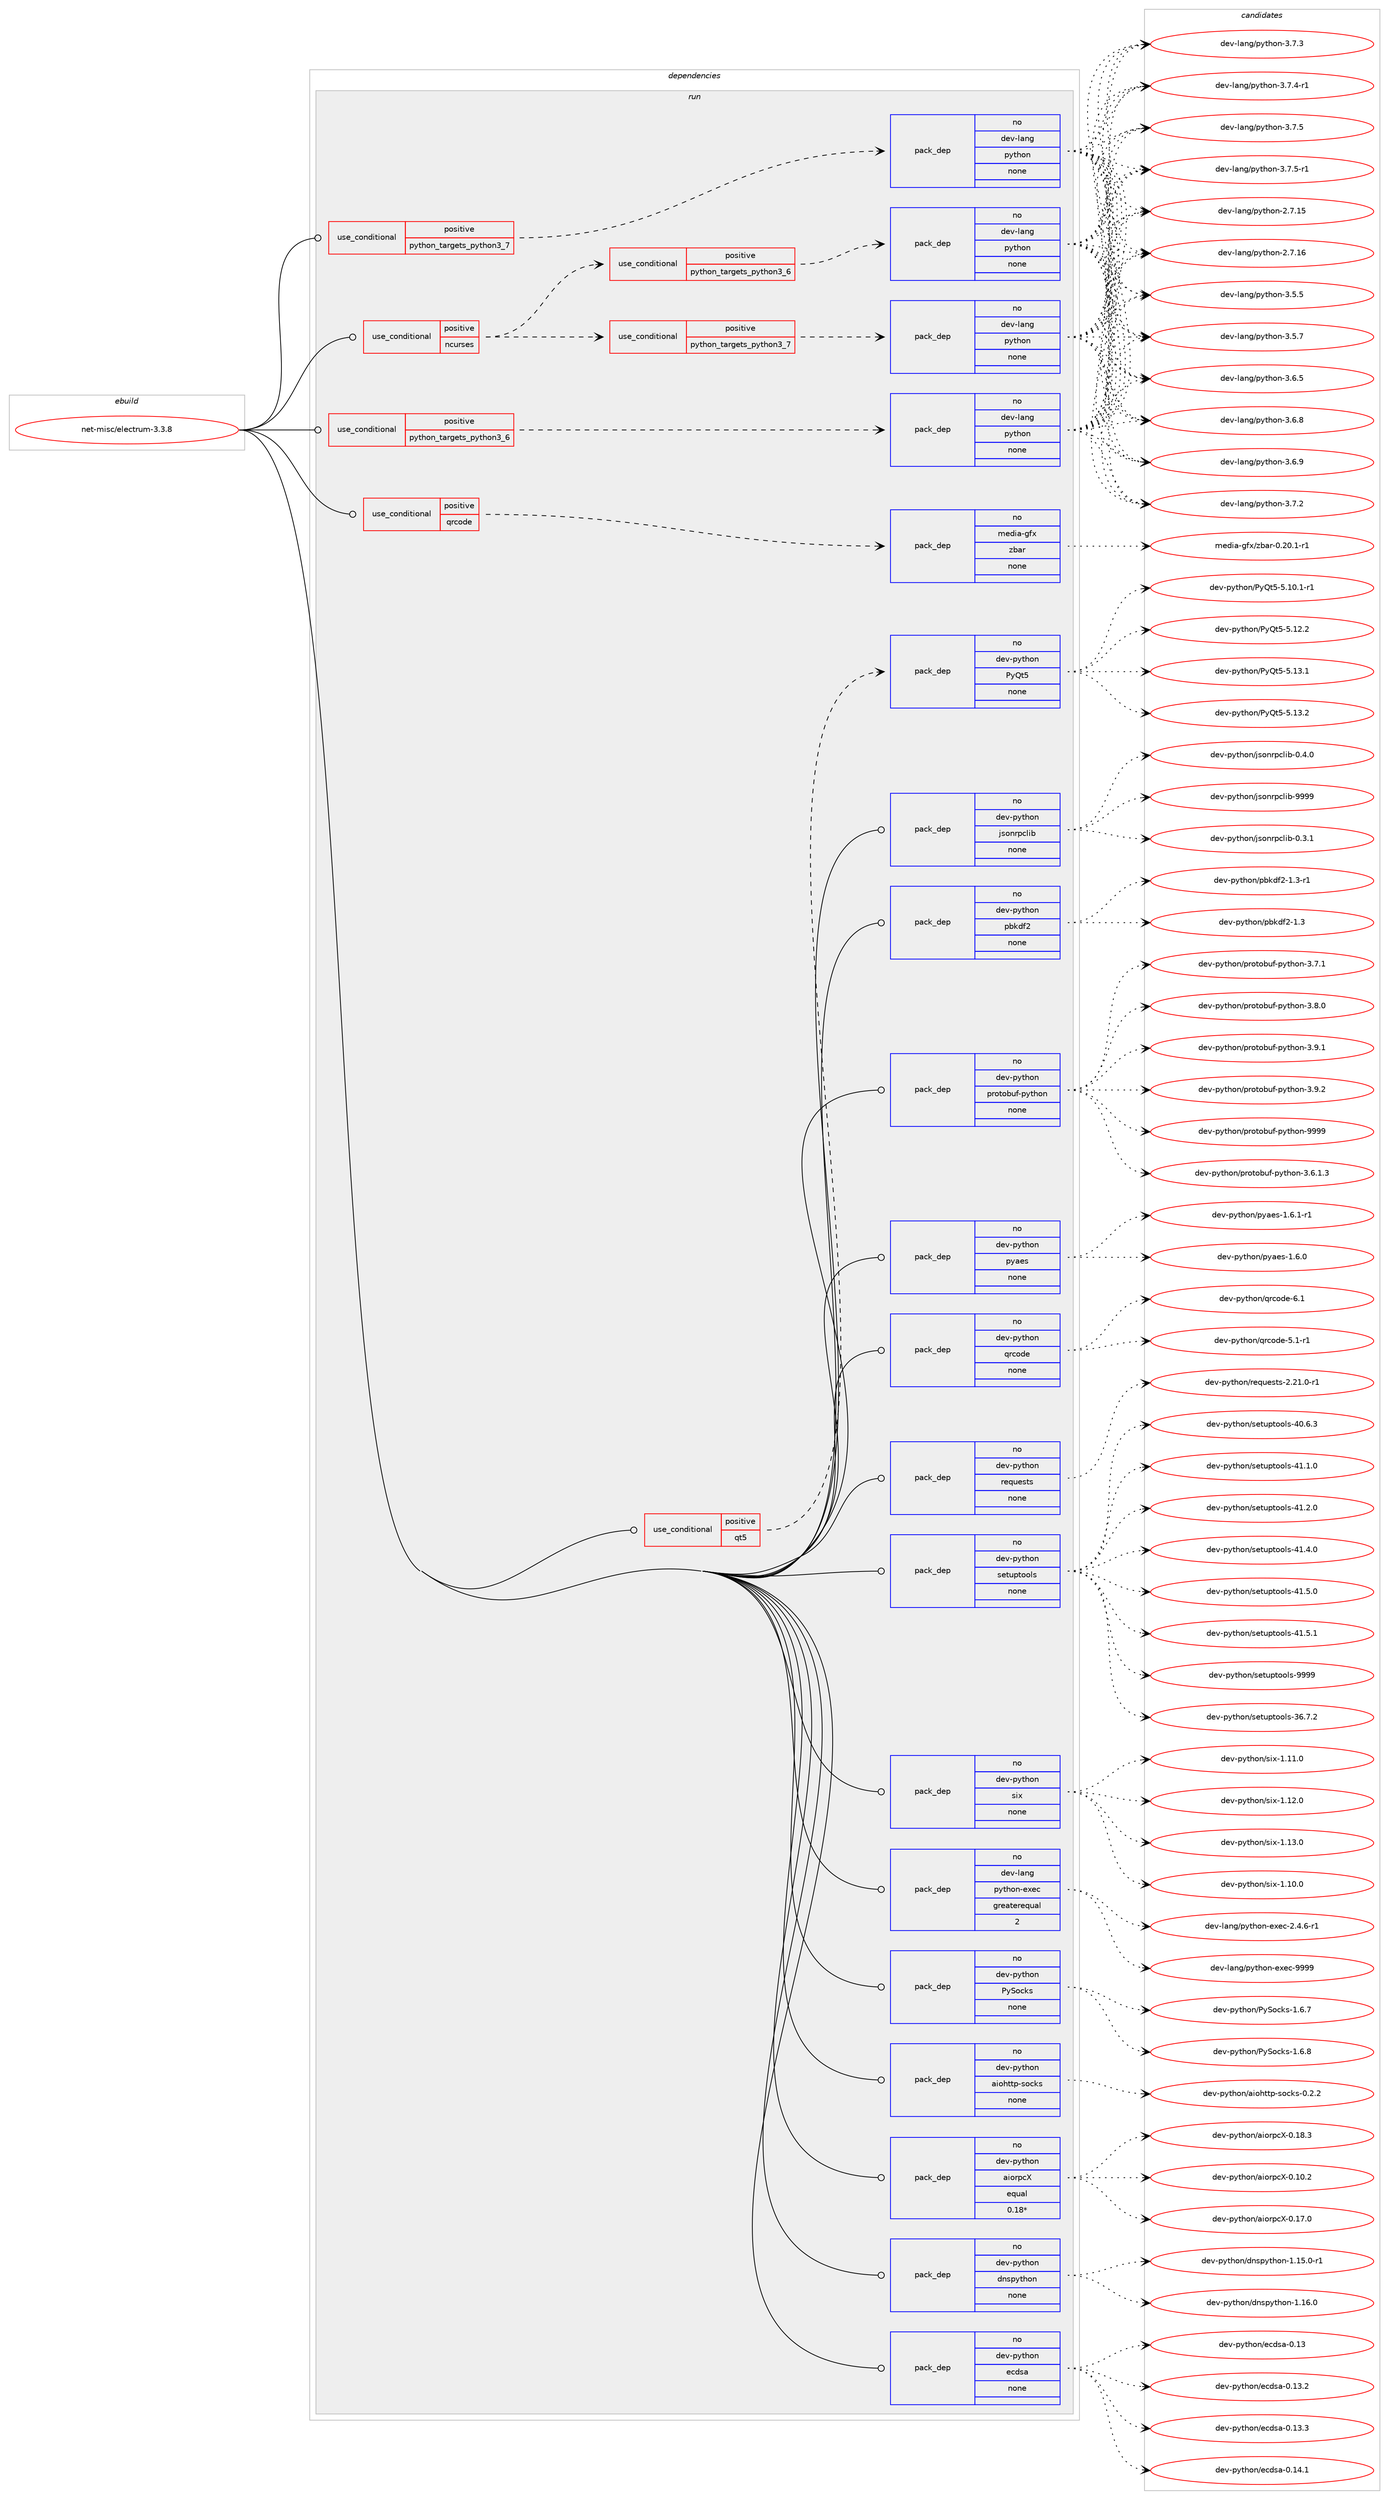 digraph prolog {

# *************
# Graph options
# *************

newrank=true;
concentrate=true;
compound=true;
graph [rankdir=LR,fontname=Helvetica,fontsize=10,ranksep=1.5];#, ranksep=2.5, nodesep=0.2];
edge  [arrowhead=vee];
node  [fontname=Helvetica,fontsize=10];

# **********
# The ebuild
# **********

subgraph cluster_leftcol {
color=gray;
rank=same;
label=<<i>ebuild</i>>;
id [label="net-misc/electrum-3.3.8", color=red, width=4, href="../net-misc/electrum-3.3.8.svg"];
}

# ****************
# The dependencies
# ****************

subgraph cluster_midcol {
color=gray;
label=<<i>dependencies</i>>;
subgraph cluster_compile {
fillcolor="#eeeeee";
style=filled;
label=<<i>compile</i>>;
}
subgraph cluster_compileandrun {
fillcolor="#eeeeee";
style=filled;
label=<<i>compile and run</i>>;
}
subgraph cluster_run {
fillcolor="#eeeeee";
style=filled;
label=<<i>run</i>>;
subgraph cond203064 {
dependency832734 [label=<<TABLE BORDER="0" CELLBORDER="1" CELLSPACING="0" CELLPADDING="4"><TR><TD ROWSPAN="3" CELLPADDING="10">use_conditional</TD></TR><TR><TD>positive</TD></TR><TR><TD>ncurses</TD></TR></TABLE>>, shape=none, color=red];
subgraph cond203065 {
dependency832735 [label=<<TABLE BORDER="0" CELLBORDER="1" CELLSPACING="0" CELLPADDING="4"><TR><TD ROWSPAN="3" CELLPADDING="10">use_conditional</TD></TR><TR><TD>positive</TD></TR><TR><TD>python_targets_python3_6</TD></TR></TABLE>>, shape=none, color=red];
subgraph pack615063 {
dependency832736 [label=<<TABLE BORDER="0" CELLBORDER="1" CELLSPACING="0" CELLPADDING="4" WIDTH="220"><TR><TD ROWSPAN="6" CELLPADDING="30">pack_dep</TD></TR><TR><TD WIDTH="110">no</TD></TR><TR><TD>dev-lang</TD></TR><TR><TD>python</TD></TR><TR><TD>none</TD></TR><TR><TD></TD></TR></TABLE>>, shape=none, color=blue];
}
dependency832735:e -> dependency832736:w [weight=20,style="dashed",arrowhead="vee"];
}
dependency832734:e -> dependency832735:w [weight=20,style="dashed",arrowhead="vee"];
subgraph cond203066 {
dependency832737 [label=<<TABLE BORDER="0" CELLBORDER="1" CELLSPACING="0" CELLPADDING="4"><TR><TD ROWSPAN="3" CELLPADDING="10">use_conditional</TD></TR><TR><TD>positive</TD></TR><TR><TD>python_targets_python3_7</TD></TR></TABLE>>, shape=none, color=red];
subgraph pack615064 {
dependency832738 [label=<<TABLE BORDER="0" CELLBORDER="1" CELLSPACING="0" CELLPADDING="4" WIDTH="220"><TR><TD ROWSPAN="6" CELLPADDING="30">pack_dep</TD></TR><TR><TD WIDTH="110">no</TD></TR><TR><TD>dev-lang</TD></TR><TR><TD>python</TD></TR><TR><TD>none</TD></TR><TR><TD></TD></TR></TABLE>>, shape=none, color=blue];
}
dependency832737:e -> dependency832738:w [weight=20,style="dashed",arrowhead="vee"];
}
dependency832734:e -> dependency832737:w [weight=20,style="dashed",arrowhead="vee"];
}
id:e -> dependency832734:w [weight=20,style="solid",arrowhead="odot"];
subgraph cond203067 {
dependency832739 [label=<<TABLE BORDER="0" CELLBORDER="1" CELLSPACING="0" CELLPADDING="4"><TR><TD ROWSPAN="3" CELLPADDING="10">use_conditional</TD></TR><TR><TD>positive</TD></TR><TR><TD>python_targets_python3_6</TD></TR></TABLE>>, shape=none, color=red];
subgraph pack615065 {
dependency832740 [label=<<TABLE BORDER="0" CELLBORDER="1" CELLSPACING="0" CELLPADDING="4" WIDTH="220"><TR><TD ROWSPAN="6" CELLPADDING="30">pack_dep</TD></TR><TR><TD WIDTH="110">no</TD></TR><TR><TD>dev-lang</TD></TR><TR><TD>python</TD></TR><TR><TD>none</TD></TR><TR><TD></TD></TR></TABLE>>, shape=none, color=blue];
}
dependency832739:e -> dependency832740:w [weight=20,style="dashed",arrowhead="vee"];
}
id:e -> dependency832739:w [weight=20,style="solid",arrowhead="odot"];
subgraph cond203068 {
dependency832741 [label=<<TABLE BORDER="0" CELLBORDER="1" CELLSPACING="0" CELLPADDING="4"><TR><TD ROWSPAN="3" CELLPADDING="10">use_conditional</TD></TR><TR><TD>positive</TD></TR><TR><TD>python_targets_python3_7</TD></TR></TABLE>>, shape=none, color=red];
subgraph pack615066 {
dependency832742 [label=<<TABLE BORDER="0" CELLBORDER="1" CELLSPACING="0" CELLPADDING="4" WIDTH="220"><TR><TD ROWSPAN="6" CELLPADDING="30">pack_dep</TD></TR><TR><TD WIDTH="110">no</TD></TR><TR><TD>dev-lang</TD></TR><TR><TD>python</TD></TR><TR><TD>none</TD></TR><TR><TD></TD></TR></TABLE>>, shape=none, color=blue];
}
dependency832741:e -> dependency832742:w [weight=20,style="dashed",arrowhead="vee"];
}
id:e -> dependency832741:w [weight=20,style="solid",arrowhead="odot"];
subgraph cond203069 {
dependency832743 [label=<<TABLE BORDER="0" CELLBORDER="1" CELLSPACING="0" CELLPADDING="4"><TR><TD ROWSPAN="3" CELLPADDING="10">use_conditional</TD></TR><TR><TD>positive</TD></TR><TR><TD>qrcode</TD></TR></TABLE>>, shape=none, color=red];
subgraph pack615067 {
dependency832744 [label=<<TABLE BORDER="0" CELLBORDER="1" CELLSPACING="0" CELLPADDING="4" WIDTH="220"><TR><TD ROWSPAN="6" CELLPADDING="30">pack_dep</TD></TR><TR><TD WIDTH="110">no</TD></TR><TR><TD>media-gfx</TD></TR><TR><TD>zbar</TD></TR><TR><TD>none</TD></TR><TR><TD></TD></TR></TABLE>>, shape=none, color=blue];
}
dependency832743:e -> dependency832744:w [weight=20,style="dashed",arrowhead="vee"];
}
id:e -> dependency832743:w [weight=20,style="solid",arrowhead="odot"];
subgraph cond203070 {
dependency832745 [label=<<TABLE BORDER="0" CELLBORDER="1" CELLSPACING="0" CELLPADDING="4"><TR><TD ROWSPAN="3" CELLPADDING="10">use_conditional</TD></TR><TR><TD>positive</TD></TR><TR><TD>qt5</TD></TR></TABLE>>, shape=none, color=red];
subgraph pack615068 {
dependency832746 [label=<<TABLE BORDER="0" CELLBORDER="1" CELLSPACING="0" CELLPADDING="4" WIDTH="220"><TR><TD ROWSPAN="6" CELLPADDING="30">pack_dep</TD></TR><TR><TD WIDTH="110">no</TD></TR><TR><TD>dev-python</TD></TR><TR><TD>PyQt5</TD></TR><TR><TD>none</TD></TR><TR><TD></TD></TR></TABLE>>, shape=none, color=blue];
}
dependency832745:e -> dependency832746:w [weight=20,style="dashed",arrowhead="vee"];
}
id:e -> dependency832745:w [weight=20,style="solid",arrowhead="odot"];
subgraph pack615069 {
dependency832747 [label=<<TABLE BORDER="0" CELLBORDER="1" CELLSPACING="0" CELLPADDING="4" WIDTH="220"><TR><TD ROWSPAN="6" CELLPADDING="30">pack_dep</TD></TR><TR><TD WIDTH="110">no</TD></TR><TR><TD>dev-lang</TD></TR><TR><TD>python-exec</TD></TR><TR><TD>greaterequal</TD></TR><TR><TD>2</TD></TR></TABLE>>, shape=none, color=blue];
}
id:e -> dependency832747:w [weight=20,style="solid",arrowhead="odot"];
subgraph pack615070 {
dependency832748 [label=<<TABLE BORDER="0" CELLBORDER="1" CELLSPACING="0" CELLPADDING="4" WIDTH="220"><TR><TD ROWSPAN="6" CELLPADDING="30">pack_dep</TD></TR><TR><TD WIDTH="110">no</TD></TR><TR><TD>dev-python</TD></TR><TR><TD>PySocks</TD></TR><TR><TD>none</TD></TR><TR><TD></TD></TR></TABLE>>, shape=none, color=blue];
}
id:e -> dependency832748:w [weight=20,style="solid",arrowhead="odot"];
subgraph pack615071 {
dependency832749 [label=<<TABLE BORDER="0" CELLBORDER="1" CELLSPACING="0" CELLPADDING="4" WIDTH="220"><TR><TD ROWSPAN="6" CELLPADDING="30">pack_dep</TD></TR><TR><TD WIDTH="110">no</TD></TR><TR><TD>dev-python</TD></TR><TR><TD>aiohttp-socks</TD></TR><TR><TD>none</TD></TR><TR><TD></TD></TR></TABLE>>, shape=none, color=blue];
}
id:e -> dependency832749:w [weight=20,style="solid",arrowhead="odot"];
subgraph pack615072 {
dependency832750 [label=<<TABLE BORDER="0" CELLBORDER="1" CELLSPACING="0" CELLPADDING="4" WIDTH="220"><TR><TD ROWSPAN="6" CELLPADDING="30">pack_dep</TD></TR><TR><TD WIDTH="110">no</TD></TR><TR><TD>dev-python</TD></TR><TR><TD>aiorpcX</TD></TR><TR><TD>equal</TD></TR><TR><TD>0.18*</TD></TR></TABLE>>, shape=none, color=blue];
}
id:e -> dependency832750:w [weight=20,style="solid",arrowhead="odot"];
subgraph pack615073 {
dependency832751 [label=<<TABLE BORDER="0" CELLBORDER="1" CELLSPACING="0" CELLPADDING="4" WIDTH="220"><TR><TD ROWSPAN="6" CELLPADDING="30">pack_dep</TD></TR><TR><TD WIDTH="110">no</TD></TR><TR><TD>dev-python</TD></TR><TR><TD>dnspython</TD></TR><TR><TD>none</TD></TR><TR><TD></TD></TR></TABLE>>, shape=none, color=blue];
}
id:e -> dependency832751:w [weight=20,style="solid",arrowhead="odot"];
subgraph pack615074 {
dependency832752 [label=<<TABLE BORDER="0" CELLBORDER="1" CELLSPACING="0" CELLPADDING="4" WIDTH="220"><TR><TD ROWSPAN="6" CELLPADDING="30">pack_dep</TD></TR><TR><TD WIDTH="110">no</TD></TR><TR><TD>dev-python</TD></TR><TR><TD>ecdsa</TD></TR><TR><TD>none</TD></TR><TR><TD></TD></TR></TABLE>>, shape=none, color=blue];
}
id:e -> dependency832752:w [weight=20,style="solid",arrowhead="odot"];
subgraph pack615075 {
dependency832753 [label=<<TABLE BORDER="0" CELLBORDER="1" CELLSPACING="0" CELLPADDING="4" WIDTH="220"><TR><TD ROWSPAN="6" CELLPADDING="30">pack_dep</TD></TR><TR><TD WIDTH="110">no</TD></TR><TR><TD>dev-python</TD></TR><TR><TD>jsonrpclib</TD></TR><TR><TD>none</TD></TR><TR><TD></TD></TR></TABLE>>, shape=none, color=blue];
}
id:e -> dependency832753:w [weight=20,style="solid",arrowhead="odot"];
subgraph pack615076 {
dependency832754 [label=<<TABLE BORDER="0" CELLBORDER="1" CELLSPACING="0" CELLPADDING="4" WIDTH="220"><TR><TD ROWSPAN="6" CELLPADDING="30">pack_dep</TD></TR><TR><TD WIDTH="110">no</TD></TR><TR><TD>dev-python</TD></TR><TR><TD>pbkdf2</TD></TR><TR><TD>none</TD></TR><TR><TD></TD></TR></TABLE>>, shape=none, color=blue];
}
id:e -> dependency832754:w [weight=20,style="solid",arrowhead="odot"];
subgraph pack615077 {
dependency832755 [label=<<TABLE BORDER="0" CELLBORDER="1" CELLSPACING="0" CELLPADDING="4" WIDTH="220"><TR><TD ROWSPAN="6" CELLPADDING="30">pack_dep</TD></TR><TR><TD WIDTH="110">no</TD></TR><TR><TD>dev-python</TD></TR><TR><TD>protobuf-python</TD></TR><TR><TD>none</TD></TR><TR><TD></TD></TR></TABLE>>, shape=none, color=blue];
}
id:e -> dependency832755:w [weight=20,style="solid",arrowhead="odot"];
subgraph pack615078 {
dependency832756 [label=<<TABLE BORDER="0" CELLBORDER="1" CELLSPACING="0" CELLPADDING="4" WIDTH="220"><TR><TD ROWSPAN="6" CELLPADDING="30">pack_dep</TD></TR><TR><TD WIDTH="110">no</TD></TR><TR><TD>dev-python</TD></TR><TR><TD>pyaes</TD></TR><TR><TD>none</TD></TR><TR><TD></TD></TR></TABLE>>, shape=none, color=blue];
}
id:e -> dependency832756:w [weight=20,style="solid",arrowhead="odot"];
subgraph pack615079 {
dependency832757 [label=<<TABLE BORDER="0" CELLBORDER="1" CELLSPACING="0" CELLPADDING="4" WIDTH="220"><TR><TD ROWSPAN="6" CELLPADDING="30">pack_dep</TD></TR><TR><TD WIDTH="110">no</TD></TR><TR><TD>dev-python</TD></TR><TR><TD>qrcode</TD></TR><TR><TD>none</TD></TR><TR><TD></TD></TR></TABLE>>, shape=none, color=blue];
}
id:e -> dependency832757:w [weight=20,style="solid",arrowhead="odot"];
subgraph pack615080 {
dependency832758 [label=<<TABLE BORDER="0" CELLBORDER="1" CELLSPACING="0" CELLPADDING="4" WIDTH="220"><TR><TD ROWSPAN="6" CELLPADDING="30">pack_dep</TD></TR><TR><TD WIDTH="110">no</TD></TR><TR><TD>dev-python</TD></TR><TR><TD>requests</TD></TR><TR><TD>none</TD></TR><TR><TD></TD></TR></TABLE>>, shape=none, color=blue];
}
id:e -> dependency832758:w [weight=20,style="solid",arrowhead="odot"];
subgraph pack615081 {
dependency832759 [label=<<TABLE BORDER="0" CELLBORDER="1" CELLSPACING="0" CELLPADDING="4" WIDTH="220"><TR><TD ROWSPAN="6" CELLPADDING="30">pack_dep</TD></TR><TR><TD WIDTH="110">no</TD></TR><TR><TD>dev-python</TD></TR><TR><TD>setuptools</TD></TR><TR><TD>none</TD></TR><TR><TD></TD></TR></TABLE>>, shape=none, color=blue];
}
id:e -> dependency832759:w [weight=20,style="solid",arrowhead="odot"];
subgraph pack615082 {
dependency832760 [label=<<TABLE BORDER="0" CELLBORDER="1" CELLSPACING="0" CELLPADDING="4" WIDTH="220"><TR><TD ROWSPAN="6" CELLPADDING="30">pack_dep</TD></TR><TR><TD WIDTH="110">no</TD></TR><TR><TD>dev-python</TD></TR><TR><TD>six</TD></TR><TR><TD>none</TD></TR><TR><TD></TD></TR></TABLE>>, shape=none, color=blue];
}
id:e -> dependency832760:w [weight=20,style="solid",arrowhead="odot"];
}
}

# **************
# The candidates
# **************

subgraph cluster_choices {
rank=same;
color=gray;
label=<<i>candidates</i>>;

subgraph choice615063 {
color=black;
nodesep=1;
choice10010111845108971101034711212111610411111045504655464953 [label="dev-lang/python-2.7.15", color=red, width=4,href="../dev-lang/python-2.7.15.svg"];
choice10010111845108971101034711212111610411111045504655464954 [label="dev-lang/python-2.7.16", color=red, width=4,href="../dev-lang/python-2.7.16.svg"];
choice100101118451089711010347112121116104111110455146534653 [label="dev-lang/python-3.5.5", color=red, width=4,href="../dev-lang/python-3.5.5.svg"];
choice100101118451089711010347112121116104111110455146534655 [label="dev-lang/python-3.5.7", color=red, width=4,href="../dev-lang/python-3.5.7.svg"];
choice100101118451089711010347112121116104111110455146544653 [label="dev-lang/python-3.6.5", color=red, width=4,href="../dev-lang/python-3.6.5.svg"];
choice100101118451089711010347112121116104111110455146544656 [label="dev-lang/python-3.6.8", color=red, width=4,href="../dev-lang/python-3.6.8.svg"];
choice100101118451089711010347112121116104111110455146544657 [label="dev-lang/python-3.6.9", color=red, width=4,href="../dev-lang/python-3.6.9.svg"];
choice100101118451089711010347112121116104111110455146554650 [label="dev-lang/python-3.7.2", color=red, width=4,href="../dev-lang/python-3.7.2.svg"];
choice100101118451089711010347112121116104111110455146554651 [label="dev-lang/python-3.7.3", color=red, width=4,href="../dev-lang/python-3.7.3.svg"];
choice1001011184510897110103471121211161041111104551465546524511449 [label="dev-lang/python-3.7.4-r1", color=red, width=4,href="../dev-lang/python-3.7.4-r1.svg"];
choice100101118451089711010347112121116104111110455146554653 [label="dev-lang/python-3.7.5", color=red, width=4,href="../dev-lang/python-3.7.5.svg"];
choice1001011184510897110103471121211161041111104551465546534511449 [label="dev-lang/python-3.7.5-r1", color=red, width=4,href="../dev-lang/python-3.7.5-r1.svg"];
dependency832736:e -> choice10010111845108971101034711212111610411111045504655464953:w [style=dotted,weight="100"];
dependency832736:e -> choice10010111845108971101034711212111610411111045504655464954:w [style=dotted,weight="100"];
dependency832736:e -> choice100101118451089711010347112121116104111110455146534653:w [style=dotted,weight="100"];
dependency832736:e -> choice100101118451089711010347112121116104111110455146534655:w [style=dotted,weight="100"];
dependency832736:e -> choice100101118451089711010347112121116104111110455146544653:w [style=dotted,weight="100"];
dependency832736:e -> choice100101118451089711010347112121116104111110455146544656:w [style=dotted,weight="100"];
dependency832736:e -> choice100101118451089711010347112121116104111110455146544657:w [style=dotted,weight="100"];
dependency832736:e -> choice100101118451089711010347112121116104111110455146554650:w [style=dotted,weight="100"];
dependency832736:e -> choice100101118451089711010347112121116104111110455146554651:w [style=dotted,weight="100"];
dependency832736:e -> choice1001011184510897110103471121211161041111104551465546524511449:w [style=dotted,weight="100"];
dependency832736:e -> choice100101118451089711010347112121116104111110455146554653:w [style=dotted,weight="100"];
dependency832736:e -> choice1001011184510897110103471121211161041111104551465546534511449:w [style=dotted,weight="100"];
}
subgraph choice615064 {
color=black;
nodesep=1;
choice10010111845108971101034711212111610411111045504655464953 [label="dev-lang/python-2.7.15", color=red, width=4,href="../dev-lang/python-2.7.15.svg"];
choice10010111845108971101034711212111610411111045504655464954 [label="dev-lang/python-2.7.16", color=red, width=4,href="../dev-lang/python-2.7.16.svg"];
choice100101118451089711010347112121116104111110455146534653 [label="dev-lang/python-3.5.5", color=red, width=4,href="../dev-lang/python-3.5.5.svg"];
choice100101118451089711010347112121116104111110455146534655 [label="dev-lang/python-3.5.7", color=red, width=4,href="../dev-lang/python-3.5.7.svg"];
choice100101118451089711010347112121116104111110455146544653 [label="dev-lang/python-3.6.5", color=red, width=4,href="../dev-lang/python-3.6.5.svg"];
choice100101118451089711010347112121116104111110455146544656 [label="dev-lang/python-3.6.8", color=red, width=4,href="../dev-lang/python-3.6.8.svg"];
choice100101118451089711010347112121116104111110455146544657 [label="dev-lang/python-3.6.9", color=red, width=4,href="../dev-lang/python-3.6.9.svg"];
choice100101118451089711010347112121116104111110455146554650 [label="dev-lang/python-3.7.2", color=red, width=4,href="../dev-lang/python-3.7.2.svg"];
choice100101118451089711010347112121116104111110455146554651 [label="dev-lang/python-3.7.3", color=red, width=4,href="../dev-lang/python-3.7.3.svg"];
choice1001011184510897110103471121211161041111104551465546524511449 [label="dev-lang/python-3.7.4-r1", color=red, width=4,href="../dev-lang/python-3.7.4-r1.svg"];
choice100101118451089711010347112121116104111110455146554653 [label="dev-lang/python-3.7.5", color=red, width=4,href="../dev-lang/python-3.7.5.svg"];
choice1001011184510897110103471121211161041111104551465546534511449 [label="dev-lang/python-3.7.5-r1", color=red, width=4,href="../dev-lang/python-3.7.5-r1.svg"];
dependency832738:e -> choice10010111845108971101034711212111610411111045504655464953:w [style=dotted,weight="100"];
dependency832738:e -> choice10010111845108971101034711212111610411111045504655464954:w [style=dotted,weight="100"];
dependency832738:e -> choice100101118451089711010347112121116104111110455146534653:w [style=dotted,weight="100"];
dependency832738:e -> choice100101118451089711010347112121116104111110455146534655:w [style=dotted,weight="100"];
dependency832738:e -> choice100101118451089711010347112121116104111110455146544653:w [style=dotted,weight="100"];
dependency832738:e -> choice100101118451089711010347112121116104111110455146544656:w [style=dotted,weight="100"];
dependency832738:e -> choice100101118451089711010347112121116104111110455146544657:w [style=dotted,weight="100"];
dependency832738:e -> choice100101118451089711010347112121116104111110455146554650:w [style=dotted,weight="100"];
dependency832738:e -> choice100101118451089711010347112121116104111110455146554651:w [style=dotted,weight="100"];
dependency832738:e -> choice1001011184510897110103471121211161041111104551465546524511449:w [style=dotted,weight="100"];
dependency832738:e -> choice100101118451089711010347112121116104111110455146554653:w [style=dotted,weight="100"];
dependency832738:e -> choice1001011184510897110103471121211161041111104551465546534511449:w [style=dotted,weight="100"];
}
subgraph choice615065 {
color=black;
nodesep=1;
choice10010111845108971101034711212111610411111045504655464953 [label="dev-lang/python-2.7.15", color=red, width=4,href="../dev-lang/python-2.7.15.svg"];
choice10010111845108971101034711212111610411111045504655464954 [label="dev-lang/python-2.7.16", color=red, width=4,href="../dev-lang/python-2.7.16.svg"];
choice100101118451089711010347112121116104111110455146534653 [label="dev-lang/python-3.5.5", color=red, width=4,href="../dev-lang/python-3.5.5.svg"];
choice100101118451089711010347112121116104111110455146534655 [label="dev-lang/python-3.5.7", color=red, width=4,href="../dev-lang/python-3.5.7.svg"];
choice100101118451089711010347112121116104111110455146544653 [label="dev-lang/python-3.6.5", color=red, width=4,href="../dev-lang/python-3.6.5.svg"];
choice100101118451089711010347112121116104111110455146544656 [label="dev-lang/python-3.6.8", color=red, width=4,href="../dev-lang/python-3.6.8.svg"];
choice100101118451089711010347112121116104111110455146544657 [label="dev-lang/python-3.6.9", color=red, width=4,href="../dev-lang/python-3.6.9.svg"];
choice100101118451089711010347112121116104111110455146554650 [label="dev-lang/python-3.7.2", color=red, width=4,href="../dev-lang/python-3.7.2.svg"];
choice100101118451089711010347112121116104111110455146554651 [label="dev-lang/python-3.7.3", color=red, width=4,href="../dev-lang/python-3.7.3.svg"];
choice1001011184510897110103471121211161041111104551465546524511449 [label="dev-lang/python-3.7.4-r1", color=red, width=4,href="../dev-lang/python-3.7.4-r1.svg"];
choice100101118451089711010347112121116104111110455146554653 [label="dev-lang/python-3.7.5", color=red, width=4,href="../dev-lang/python-3.7.5.svg"];
choice1001011184510897110103471121211161041111104551465546534511449 [label="dev-lang/python-3.7.5-r1", color=red, width=4,href="../dev-lang/python-3.7.5-r1.svg"];
dependency832740:e -> choice10010111845108971101034711212111610411111045504655464953:w [style=dotted,weight="100"];
dependency832740:e -> choice10010111845108971101034711212111610411111045504655464954:w [style=dotted,weight="100"];
dependency832740:e -> choice100101118451089711010347112121116104111110455146534653:w [style=dotted,weight="100"];
dependency832740:e -> choice100101118451089711010347112121116104111110455146534655:w [style=dotted,weight="100"];
dependency832740:e -> choice100101118451089711010347112121116104111110455146544653:w [style=dotted,weight="100"];
dependency832740:e -> choice100101118451089711010347112121116104111110455146544656:w [style=dotted,weight="100"];
dependency832740:e -> choice100101118451089711010347112121116104111110455146544657:w [style=dotted,weight="100"];
dependency832740:e -> choice100101118451089711010347112121116104111110455146554650:w [style=dotted,weight="100"];
dependency832740:e -> choice100101118451089711010347112121116104111110455146554651:w [style=dotted,weight="100"];
dependency832740:e -> choice1001011184510897110103471121211161041111104551465546524511449:w [style=dotted,weight="100"];
dependency832740:e -> choice100101118451089711010347112121116104111110455146554653:w [style=dotted,weight="100"];
dependency832740:e -> choice1001011184510897110103471121211161041111104551465546534511449:w [style=dotted,weight="100"];
}
subgraph choice615066 {
color=black;
nodesep=1;
choice10010111845108971101034711212111610411111045504655464953 [label="dev-lang/python-2.7.15", color=red, width=4,href="../dev-lang/python-2.7.15.svg"];
choice10010111845108971101034711212111610411111045504655464954 [label="dev-lang/python-2.7.16", color=red, width=4,href="../dev-lang/python-2.7.16.svg"];
choice100101118451089711010347112121116104111110455146534653 [label="dev-lang/python-3.5.5", color=red, width=4,href="../dev-lang/python-3.5.5.svg"];
choice100101118451089711010347112121116104111110455146534655 [label="dev-lang/python-3.5.7", color=red, width=4,href="../dev-lang/python-3.5.7.svg"];
choice100101118451089711010347112121116104111110455146544653 [label="dev-lang/python-3.6.5", color=red, width=4,href="../dev-lang/python-3.6.5.svg"];
choice100101118451089711010347112121116104111110455146544656 [label="dev-lang/python-3.6.8", color=red, width=4,href="../dev-lang/python-3.6.8.svg"];
choice100101118451089711010347112121116104111110455146544657 [label="dev-lang/python-3.6.9", color=red, width=4,href="../dev-lang/python-3.6.9.svg"];
choice100101118451089711010347112121116104111110455146554650 [label="dev-lang/python-3.7.2", color=red, width=4,href="../dev-lang/python-3.7.2.svg"];
choice100101118451089711010347112121116104111110455146554651 [label="dev-lang/python-3.7.3", color=red, width=4,href="../dev-lang/python-3.7.3.svg"];
choice1001011184510897110103471121211161041111104551465546524511449 [label="dev-lang/python-3.7.4-r1", color=red, width=4,href="../dev-lang/python-3.7.4-r1.svg"];
choice100101118451089711010347112121116104111110455146554653 [label="dev-lang/python-3.7.5", color=red, width=4,href="../dev-lang/python-3.7.5.svg"];
choice1001011184510897110103471121211161041111104551465546534511449 [label="dev-lang/python-3.7.5-r1", color=red, width=4,href="../dev-lang/python-3.7.5-r1.svg"];
dependency832742:e -> choice10010111845108971101034711212111610411111045504655464953:w [style=dotted,weight="100"];
dependency832742:e -> choice10010111845108971101034711212111610411111045504655464954:w [style=dotted,weight="100"];
dependency832742:e -> choice100101118451089711010347112121116104111110455146534653:w [style=dotted,weight="100"];
dependency832742:e -> choice100101118451089711010347112121116104111110455146534655:w [style=dotted,weight="100"];
dependency832742:e -> choice100101118451089711010347112121116104111110455146544653:w [style=dotted,weight="100"];
dependency832742:e -> choice100101118451089711010347112121116104111110455146544656:w [style=dotted,weight="100"];
dependency832742:e -> choice100101118451089711010347112121116104111110455146544657:w [style=dotted,weight="100"];
dependency832742:e -> choice100101118451089711010347112121116104111110455146554650:w [style=dotted,weight="100"];
dependency832742:e -> choice100101118451089711010347112121116104111110455146554651:w [style=dotted,weight="100"];
dependency832742:e -> choice1001011184510897110103471121211161041111104551465546524511449:w [style=dotted,weight="100"];
dependency832742:e -> choice100101118451089711010347112121116104111110455146554653:w [style=dotted,weight="100"];
dependency832742:e -> choice1001011184510897110103471121211161041111104551465546534511449:w [style=dotted,weight="100"];
}
subgraph choice615067 {
color=black;
nodesep=1;
choice1091011001059745103102120471229897114454846504846494511449 [label="media-gfx/zbar-0.20.1-r1", color=red, width=4,href="../media-gfx/zbar-0.20.1-r1.svg"];
dependency832744:e -> choice1091011001059745103102120471229897114454846504846494511449:w [style=dotted,weight="100"];
}
subgraph choice615068 {
color=black;
nodesep=1;
choice1001011184511212111610411111047801218111653455346494846494511449 [label="dev-python/PyQt5-5.10.1-r1", color=red, width=4,href="../dev-python/PyQt5-5.10.1-r1.svg"];
choice100101118451121211161041111104780121811165345534649504650 [label="dev-python/PyQt5-5.12.2", color=red, width=4,href="../dev-python/PyQt5-5.12.2.svg"];
choice100101118451121211161041111104780121811165345534649514649 [label="dev-python/PyQt5-5.13.1", color=red, width=4,href="../dev-python/PyQt5-5.13.1.svg"];
choice100101118451121211161041111104780121811165345534649514650 [label="dev-python/PyQt5-5.13.2", color=red, width=4,href="../dev-python/PyQt5-5.13.2.svg"];
dependency832746:e -> choice1001011184511212111610411111047801218111653455346494846494511449:w [style=dotted,weight="100"];
dependency832746:e -> choice100101118451121211161041111104780121811165345534649504650:w [style=dotted,weight="100"];
dependency832746:e -> choice100101118451121211161041111104780121811165345534649514649:w [style=dotted,weight="100"];
dependency832746:e -> choice100101118451121211161041111104780121811165345534649514650:w [style=dotted,weight="100"];
}
subgraph choice615069 {
color=black;
nodesep=1;
choice10010111845108971101034711212111610411111045101120101994550465246544511449 [label="dev-lang/python-exec-2.4.6-r1", color=red, width=4,href="../dev-lang/python-exec-2.4.6-r1.svg"];
choice10010111845108971101034711212111610411111045101120101994557575757 [label="dev-lang/python-exec-9999", color=red, width=4,href="../dev-lang/python-exec-9999.svg"];
dependency832747:e -> choice10010111845108971101034711212111610411111045101120101994550465246544511449:w [style=dotted,weight="100"];
dependency832747:e -> choice10010111845108971101034711212111610411111045101120101994557575757:w [style=dotted,weight="100"];
}
subgraph choice615070 {
color=black;
nodesep=1;
choice1001011184511212111610411111047801218311199107115454946544655 [label="dev-python/PySocks-1.6.7", color=red, width=4,href="../dev-python/PySocks-1.6.7.svg"];
choice1001011184511212111610411111047801218311199107115454946544656 [label="dev-python/PySocks-1.6.8", color=red, width=4,href="../dev-python/PySocks-1.6.8.svg"];
dependency832748:e -> choice1001011184511212111610411111047801218311199107115454946544655:w [style=dotted,weight="100"];
dependency832748:e -> choice1001011184511212111610411111047801218311199107115454946544656:w [style=dotted,weight="100"];
}
subgraph choice615071 {
color=black;
nodesep=1;
choice1001011184511212111610411111047971051111041161161124511511199107115454846504650 [label="dev-python/aiohttp-socks-0.2.2", color=red, width=4,href="../dev-python/aiohttp-socks-0.2.2.svg"];
dependency832749:e -> choice1001011184511212111610411111047971051111041161161124511511199107115454846504650:w [style=dotted,weight="100"];
}
subgraph choice615072 {
color=black;
nodesep=1;
choice100101118451121211161041111104797105111114112998845484649484650 [label="dev-python/aiorpcX-0.10.2", color=red, width=4,href="../dev-python/aiorpcX-0.10.2.svg"];
choice100101118451121211161041111104797105111114112998845484649554648 [label="dev-python/aiorpcX-0.17.0", color=red, width=4,href="../dev-python/aiorpcX-0.17.0.svg"];
choice100101118451121211161041111104797105111114112998845484649564651 [label="dev-python/aiorpcX-0.18.3", color=red, width=4,href="../dev-python/aiorpcX-0.18.3.svg"];
dependency832750:e -> choice100101118451121211161041111104797105111114112998845484649484650:w [style=dotted,weight="100"];
dependency832750:e -> choice100101118451121211161041111104797105111114112998845484649554648:w [style=dotted,weight="100"];
dependency832750:e -> choice100101118451121211161041111104797105111114112998845484649564651:w [style=dotted,weight="100"];
}
subgraph choice615073 {
color=black;
nodesep=1;
choice1001011184511212111610411111047100110115112121116104111110454946495346484511449 [label="dev-python/dnspython-1.15.0-r1", color=red, width=4,href="../dev-python/dnspython-1.15.0-r1.svg"];
choice100101118451121211161041111104710011011511212111610411111045494649544648 [label="dev-python/dnspython-1.16.0", color=red, width=4,href="../dev-python/dnspython-1.16.0.svg"];
dependency832751:e -> choice1001011184511212111610411111047100110115112121116104111110454946495346484511449:w [style=dotted,weight="100"];
dependency832751:e -> choice100101118451121211161041111104710011011511212111610411111045494649544648:w [style=dotted,weight="100"];
}
subgraph choice615074 {
color=black;
nodesep=1;
choice100101118451121211161041111104710199100115974548464951 [label="dev-python/ecdsa-0.13", color=red, width=4,href="../dev-python/ecdsa-0.13.svg"];
choice1001011184511212111610411111047101991001159745484649514650 [label="dev-python/ecdsa-0.13.2", color=red, width=4,href="../dev-python/ecdsa-0.13.2.svg"];
choice1001011184511212111610411111047101991001159745484649514651 [label="dev-python/ecdsa-0.13.3", color=red, width=4,href="../dev-python/ecdsa-0.13.3.svg"];
choice1001011184511212111610411111047101991001159745484649524649 [label="dev-python/ecdsa-0.14.1", color=red, width=4,href="../dev-python/ecdsa-0.14.1.svg"];
dependency832752:e -> choice100101118451121211161041111104710199100115974548464951:w [style=dotted,weight="100"];
dependency832752:e -> choice1001011184511212111610411111047101991001159745484649514650:w [style=dotted,weight="100"];
dependency832752:e -> choice1001011184511212111610411111047101991001159745484649514651:w [style=dotted,weight="100"];
dependency832752:e -> choice1001011184511212111610411111047101991001159745484649524649:w [style=dotted,weight="100"];
}
subgraph choice615075 {
color=black;
nodesep=1;
choice10010111845112121116104111110471061151111101141129910810598454846514649 [label="dev-python/jsonrpclib-0.3.1", color=red, width=4,href="../dev-python/jsonrpclib-0.3.1.svg"];
choice10010111845112121116104111110471061151111101141129910810598454846524648 [label="dev-python/jsonrpclib-0.4.0", color=red, width=4,href="../dev-python/jsonrpclib-0.4.0.svg"];
choice100101118451121211161041111104710611511111011411299108105984557575757 [label="dev-python/jsonrpclib-9999", color=red, width=4,href="../dev-python/jsonrpclib-9999.svg"];
dependency832753:e -> choice10010111845112121116104111110471061151111101141129910810598454846514649:w [style=dotted,weight="100"];
dependency832753:e -> choice10010111845112121116104111110471061151111101141129910810598454846524648:w [style=dotted,weight="100"];
dependency832753:e -> choice100101118451121211161041111104710611511111011411299108105984557575757:w [style=dotted,weight="100"];
}
subgraph choice615076 {
color=black;
nodesep=1;
choice1001011184511212111610411111047112981071001025045494651 [label="dev-python/pbkdf2-1.3", color=red, width=4,href="../dev-python/pbkdf2-1.3.svg"];
choice10010111845112121116104111110471129810710010250454946514511449 [label="dev-python/pbkdf2-1.3-r1", color=red, width=4,href="../dev-python/pbkdf2-1.3-r1.svg"];
dependency832754:e -> choice1001011184511212111610411111047112981071001025045494651:w [style=dotted,weight="100"];
dependency832754:e -> choice10010111845112121116104111110471129810710010250454946514511449:w [style=dotted,weight="100"];
}
subgraph choice615077 {
color=black;
nodesep=1;
choice100101118451121211161041111104711211411111611198117102451121211161041111104551465446494651 [label="dev-python/protobuf-python-3.6.1.3", color=red, width=4,href="../dev-python/protobuf-python-3.6.1.3.svg"];
choice10010111845112121116104111110471121141111161119811710245112121116104111110455146554649 [label="dev-python/protobuf-python-3.7.1", color=red, width=4,href="../dev-python/protobuf-python-3.7.1.svg"];
choice10010111845112121116104111110471121141111161119811710245112121116104111110455146564648 [label="dev-python/protobuf-python-3.8.0", color=red, width=4,href="../dev-python/protobuf-python-3.8.0.svg"];
choice10010111845112121116104111110471121141111161119811710245112121116104111110455146574649 [label="dev-python/protobuf-python-3.9.1", color=red, width=4,href="../dev-python/protobuf-python-3.9.1.svg"];
choice10010111845112121116104111110471121141111161119811710245112121116104111110455146574650 [label="dev-python/protobuf-python-3.9.2", color=red, width=4,href="../dev-python/protobuf-python-3.9.2.svg"];
choice100101118451121211161041111104711211411111611198117102451121211161041111104557575757 [label="dev-python/protobuf-python-9999", color=red, width=4,href="../dev-python/protobuf-python-9999.svg"];
dependency832755:e -> choice100101118451121211161041111104711211411111611198117102451121211161041111104551465446494651:w [style=dotted,weight="100"];
dependency832755:e -> choice10010111845112121116104111110471121141111161119811710245112121116104111110455146554649:w [style=dotted,weight="100"];
dependency832755:e -> choice10010111845112121116104111110471121141111161119811710245112121116104111110455146564648:w [style=dotted,weight="100"];
dependency832755:e -> choice10010111845112121116104111110471121141111161119811710245112121116104111110455146574649:w [style=dotted,weight="100"];
dependency832755:e -> choice10010111845112121116104111110471121141111161119811710245112121116104111110455146574650:w [style=dotted,weight="100"];
dependency832755:e -> choice100101118451121211161041111104711211411111611198117102451121211161041111104557575757:w [style=dotted,weight="100"];
}
subgraph choice615078 {
color=black;
nodesep=1;
choice100101118451121211161041111104711212197101115454946544648 [label="dev-python/pyaes-1.6.0", color=red, width=4,href="../dev-python/pyaes-1.6.0.svg"];
choice1001011184511212111610411111047112121971011154549465446494511449 [label="dev-python/pyaes-1.6.1-r1", color=red, width=4,href="../dev-python/pyaes-1.6.1-r1.svg"];
dependency832756:e -> choice100101118451121211161041111104711212197101115454946544648:w [style=dotted,weight="100"];
dependency832756:e -> choice1001011184511212111610411111047112121971011154549465446494511449:w [style=dotted,weight="100"];
}
subgraph choice615079 {
color=black;
nodesep=1;
choice100101118451121211161041111104711311499111100101455346494511449 [label="dev-python/qrcode-5.1-r1", color=red, width=4,href="../dev-python/qrcode-5.1-r1.svg"];
choice10010111845112121116104111110471131149911110010145544649 [label="dev-python/qrcode-6.1", color=red, width=4,href="../dev-python/qrcode-6.1.svg"];
dependency832757:e -> choice100101118451121211161041111104711311499111100101455346494511449:w [style=dotted,weight="100"];
dependency832757:e -> choice10010111845112121116104111110471131149911110010145544649:w [style=dotted,weight="100"];
}
subgraph choice615080 {
color=black;
nodesep=1;
choice1001011184511212111610411111047114101113117101115116115455046504946484511449 [label="dev-python/requests-2.21.0-r1", color=red, width=4,href="../dev-python/requests-2.21.0-r1.svg"];
dependency832758:e -> choice1001011184511212111610411111047114101113117101115116115455046504946484511449:w [style=dotted,weight="100"];
}
subgraph choice615081 {
color=black;
nodesep=1;
choice100101118451121211161041111104711510111611711211611111110811545515446554650 [label="dev-python/setuptools-36.7.2", color=red, width=4,href="../dev-python/setuptools-36.7.2.svg"];
choice100101118451121211161041111104711510111611711211611111110811545524846544651 [label="dev-python/setuptools-40.6.3", color=red, width=4,href="../dev-python/setuptools-40.6.3.svg"];
choice100101118451121211161041111104711510111611711211611111110811545524946494648 [label="dev-python/setuptools-41.1.0", color=red, width=4,href="../dev-python/setuptools-41.1.0.svg"];
choice100101118451121211161041111104711510111611711211611111110811545524946504648 [label="dev-python/setuptools-41.2.0", color=red, width=4,href="../dev-python/setuptools-41.2.0.svg"];
choice100101118451121211161041111104711510111611711211611111110811545524946524648 [label="dev-python/setuptools-41.4.0", color=red, width=4,href="../dev-python/setuptools-41.4.0.svg"];
choice100101118451121211161041111104711510111611711211611111110811545524946534648 [label="dev-python/setuptools-41.5.0", color=red, width=4,href="../dev-python/setuptools-41.5.0.svg"];
choice100101118451121211161041111104711510111611711211611111110811545524946534649 [label="dev-python/setuptools-41.5.1", color=red, width=4,href="../dev-python/setuptools-41.5.1.svg"];
choice10010111845112121116104111110471151011161171121161111111081154557575757 [label="dev-python/setuptools-9999", color=red, width=4,href="../dev-python/setuptools-9999.svg"];
dependency832759:e -> choice100101118451121211161041111104711510111611711211611111110811545515446554650:w [style=dotted,weight="100"];
dependency832759:e -> choice100101118451121211161041111104711510111611711211611111110811545524846544651:w [style=dotted,weight="100"];
dependency832759:e -> choice100101118451121211161041111104711510111611711211611111110811545524946494648:w [style=dotted,weight="100"];
dependency832759:e -> choice100101118451121211161041111104711510111611711211611111110811545524946504648:w [style=dotted,weight="100"];
dependency832759:e -> choice100101118451121211161041111104711510111611711211611111110811545524946524648:w [style=dotted,weight="100"];
dependency832759:e -> choice100101118451121211161041111104711510111611711211611111110811545524946534648:w [style=dotted,weight="100"];
dependency832759:e -> choice100101118451121211161041111104711510111611711211611111110811545524946534649:w [style=dotted,weight="100"];
dependency832759:e -> choice10010111845112121116104111110471151011161171121161111111081154557575757:w [style=dotted,weight="100"];
}
subgraph choice615082 {
color=black;
nodesep=1;
choice100101118451121211161041111104711510512045494649484648 [label="dev-python/six-1.10.0", color=red, width=4,href="../dev-python/six-1.10.0.svg"];
choice100101118451121211161041111104711510512045494649494648 [label="dev-python/six-1.11.0", color=red, width=4,href="../dev-python/six-1.11.0.svg"];
choice100101118451121211161041111104711510512045494649504648 [label="dev-python/six-1.12.0", color=red, width=4,href="../dev-python/six-1.12.0.svg"];
choice100101118451121211161041111104711510512045494649514648 [label="dev-python/six-1.13.0", color=red, width=4,href="../dev-python/six-1.13.0.svg"];
dependency832760:e -> choice100101118451121211161041111104711510512045494649484648:w [style=dotted,weight="100"];
dependency832760:e -> choice100101118451121211161041111104711510512045494649494648:w [style=dotted,weight="100"];
dependency832760:e -> choice100101118451121211161041111104711510512045494649504648:w [style=dotted,weight="100"];
dependency832760:e -> choice100101118451121211161041111104711510512045494649514648:w [style=dotted,weight="100"];
}
}

}
